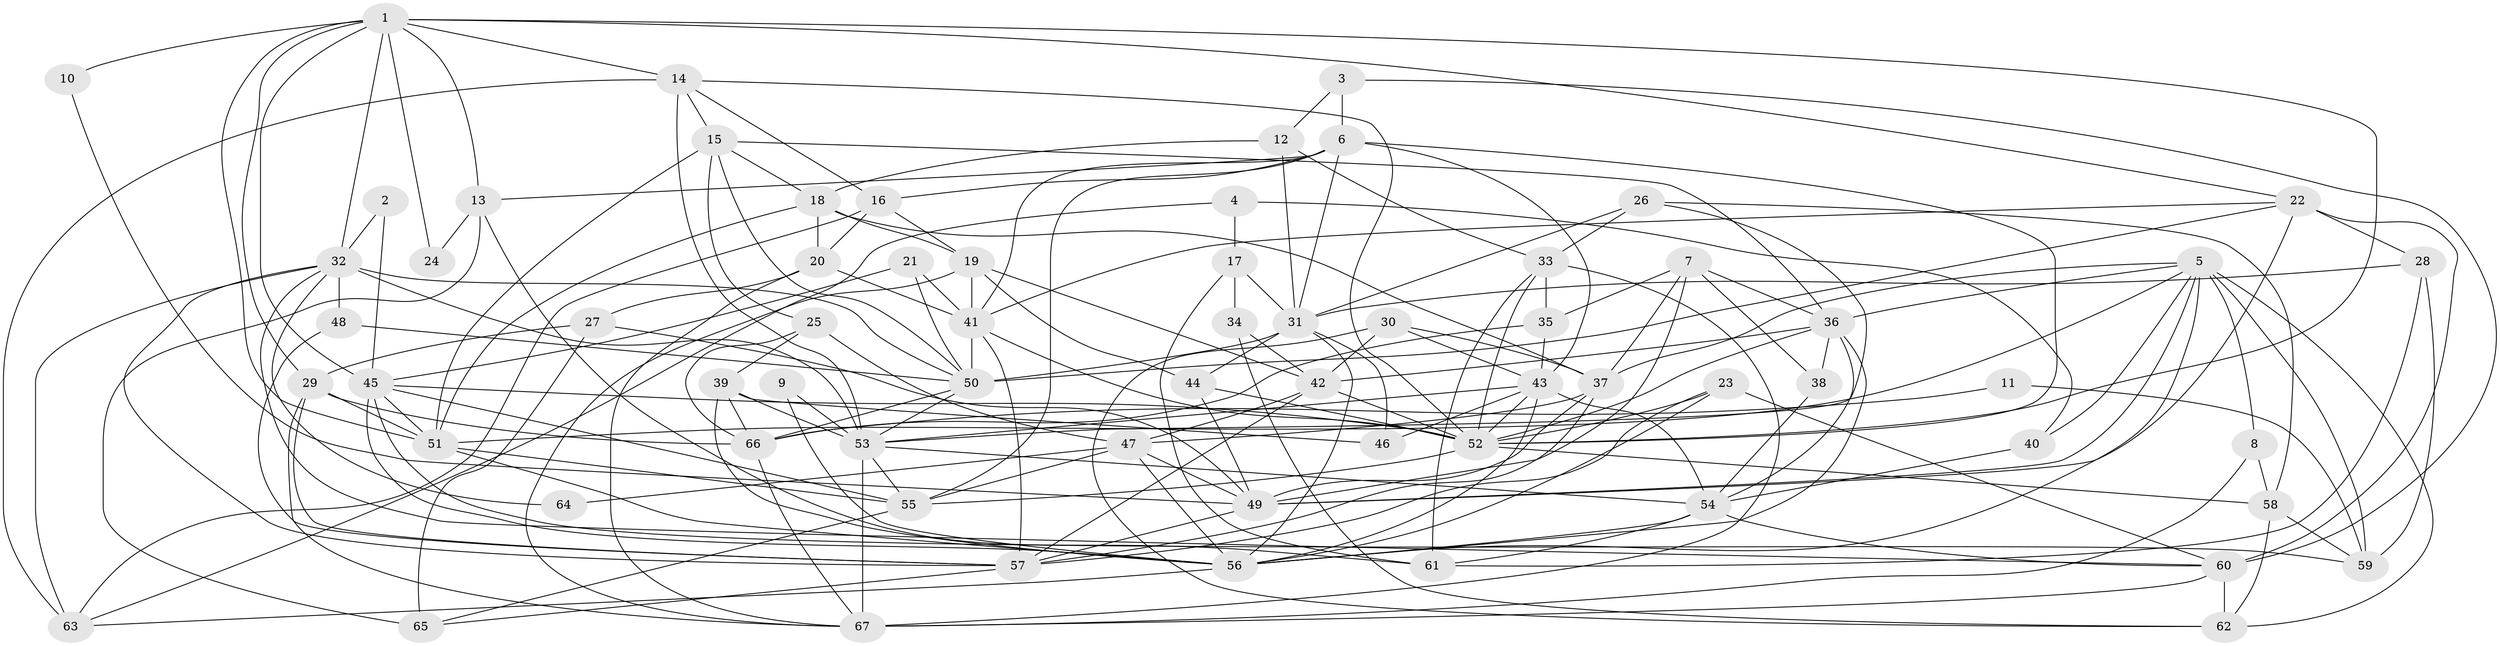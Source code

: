 // original degree distribution, {3: 0.26865671641791045, 4: 0.26119402985074625, 7: 0.03731343283582089, 6: 0.06716417910447761, 5: 0.1865671641791045, 2: 0.14925373134328357, 8: 0.022388059701492536, 10: 0.007462686567164179}
// Generated by graph-tools (version 1.1) at 2025/26/03/09/25 03:26:19]
// undirected, 67 vertices, 190 edges
graph export_dot {
graph [start="1"]
  node [color=gray90,style=filled];
  1;
  2;
  3;
  4;
  5;
  6;
  7;
  8;
  9;
  10;
  11;
  12;
  13;
  14;
  15;
  16;
  17;
  18;
  19;
  20;
  21;
  22;
  23;
  24;
  25;
  26;
  27;
  28;
  29;
  30;
  31;
  32;
  33;
  34;
  35;
  36;
  37;
  38;
  39;
  40;
  41;
  42;
  43;
  44;
  45;
  46;
  47;
  48;
  49;
  50;
  51;
  52;
  53;
  54;
  55;
  56;
  57;
  58;
  59;
  60;
  61;
  62;
  63;
  64;
  65;
  66;
  67;
  1 -- 10 [weight=1.0];
  1 -- 13 [weight=1.0];
  1 -- 14 [weight=1.0];
  1 -- 22 [weight=1.0];
  1 -- 24 [weight=1.0];
  1 -- 29 [weight=1.0];
  1 -- 32 [weight=1.0];
  1 -- 45 [weight=1.0];
  1 -- 51 [weight=1.0];
  1 -- 52 [weight=1.0];
  2 -- 32 [weight=1.0];
  2 -- 45 [weight=1.0];
  3 -- 6 [weight=1.0];
  3 -- 12 [weight=1.0];
  3 -- 60 [weight=1.0];
  4 -- 17 [weight=1.0];
  4 -- 40 [weight=1.0];
  4 -- 63 [weight=1.0];
  5 -- 8 [weight=2.0];
  5 -- 36 [weight=1.0];
  5 -- 37 [weight=1.0];
  5 -- 40 [weight=1.0];
  5 -- 49 [weight=1.0];
  5 -- 51 [weight=1.0];
  5 -- 56 [weight=1.0];
  5 -- 59 [weight=1.0];
  5 -- 62 [weight=1.0];
  6 -- 13 [weight=1.0];
  6 -- 16 [weight=1.0];
  6 -- 31 [weight=1.0];
  6 -- 41 [weight=1.0];
  6 -- 43 [weight=1.0];
  6 -- 52 [weight=1.0];
  6 -- 55 [weight=1.0];
  7 -- 35 [weight=1.0];
  7 -- 36 [weight=1.0];
  7 -- 37 [weight=1.0];
  7 -- 38 [weight=1.0];
  7 -- 49 [weight=1.0];
  8 -- 58 [weight=1.0];
  8 -- 67 [weight=1.0];
  9 -- 53 [weight=1.0];
  9 -- 56 [weight=1.0];
  10 -- 49 [weight=1.0];
  11 -- 59 [weight=1.0];
  11 -- 66 [weight=1.0];
  12 -- 18 [weight=1.0];
  12 -- 31 [weight=1.0];
  12 -- 33 [weight=1.0];
  13 -- 24 [weight=1.0];
  13 -- 61 [weight=1.0];
  13 -- 65 [weight=1.0];
  14 -- 15 [weight=1.0];
  14 -- 16 [weight=1.0];
  14 -- 52 [weight=1.0];
  14 -- 53 [weight=1.0];
  14 -- 63 [weight=1.0];
  15 -- 18 [weight=1.0];
  15 -- 25 [weight=1.0];
  15 -- 36 [weight=1.0];
  15 -- 50 [weight=1.0];
  15 -- 51 [weight=1.0];
  16 -- 19 [weight=1.0];
  16 -- 20 [weight=1.0];
  16 -- 63 [weight=1.0];
  17 -- 31 [weight=1.0];
  17 -- 34 [weight=2.0];
  17 -- 61 [weight=1.0];
  18 -- 19 [weight=1.0];
  18 -- 20 [weight=1.0];
  18 -- 37 [weight=1.0];
  18 -- 51 [weight=1.0];
  19 -- 41 [weight=1.0];
  19 -- 42 [weight=2.0];
  19 -- 44 [weight=1.0];
  19 -- 67 [weight=1.0];
  20 -- 27 [weight=1.0];
  20 -- 41 [weight=1.0];
  20 -- 67 [weight=1.0];
  21 -- 41 [weight=1.0];
  21 -- 45 [weight=1.0];
  21 -- 50 [weight=1.0];
  22 -- 28 [weight=1.0];
  22 -- 41 [weight=1.0];
  22 -- 49 [weight=1.0];
  22 -- 50 [weight=1.0];
  22 -- 60 [weight=1.0];
  23 -- 52 [weight=2.0];
  23 -- 56 [weight=1.0];
  23 -- 57 [weight=1.0];
  23 -- 60 [weight=1.0];
  25 -- 39 [weight=1.0];
  25 -- 47 [weight=1.0];
  25 -- 66 [weight=1.0];
  26 -- 31 [weight=1.0];
  26 -- 33 [weight=1.0];
  26 -- 53 [weight=1.0];
  26 -- 58 [weight=1.0];
  27 -- 29 [weight=1.0];
  27 -- 49 [weight=1.0];
  27 -- 65 [weight=1.0];
  28 -- 31 [weight=1.0];
  28 -- 59 [weight=1.0];
  28 -- 61 [weight=1.0];
  29 -- 51 [weight=1.0];
  29 -- 57 [weight=1.0];
  29 -- 66 [weight=1.0];
  29 -- 67 [weight=1.0];
  30 -- 37 [weight=1.0];
  30 -- 42 [weight=1.0];
  30 -- 43 [weight=1.0];
  30 -- 62 [weight=1.0];
  31 -- 44 [weight=1.0];
  31 -- 46 [weight=1.0];
  31 -- 50 [weight=1.0];
  31 -- 56 [weight=1.0];
  32 -- 48 [weight=2.0];
  32 -- 50 [weight=1.0];
  32 -- 53 [weight=1.0];
  32 -- 57 [weight=1.0];
  32 -- 60 [weight=1.0];
  32 -- 63 [weight=1.0];
  32 -- 64 [weight=1.0];
  33 -- 35 [weight=1.0];
  33 -- 52 [weight=1.0];
  33 -- 61 [weight=1.0];
  33 -- 67 [weight=1.0];
  34 -- 42 [weight=1.0];
  34 -- 62 [weight=1.0];
  35 -- 43 [weight=1.0];
  35 -- 66 [weight=1.0];
  36 -- 38 [weight=1.0];
  36 -- 42 [weight=1.0];
  36 -- 52 [weight=1.0];
  36 -- 54 [weight=1.0];
  36 -- 56 [weight=1.0];
  37 -- 47 [weight=1.0];
  37 -- 49 [weight=2.0];
  37 -- 57 [weight=1.0];
  38 -- 54 [weight=1.0];
  39 -- 46 [weight=1.0];
  39 -- 53 [weight=1.0];
  39 -- 56 [weight=1.0];
  39 -- 66 [weight=1.0];
  40 -- 54 [weight=2.0];
  41 -- 50 [weight=1.0];
  41 -- 52 [weight=1.0];
  41 -- 57 [weight=1.0];
  42 -- 47 [weight=1.0];
  42 -- 52 [weight=1.0];
  42 -- 57 [weight=1.0];
  43 -- 46 [weight=1.0];
  43 -- 52 [weight=1.0];
  43 -- 53 [weight=1.0];
  43 -- 54 [weight=1.0];
  43 -- 56 [weight=1.0];
  44 -- 49 [weight=1.0];
  44 -- 52 [weight=1.0];
  45 -- 51 [weight=1.0];
  45 -- 52 [weight=1.0];
  45 -- 55 [weight=1.0];
  45 -- 56 [weight=1.0];
  45 -- 59 [weight=1.0];
  47 -- 49 [weight=1.0];
  47 -- 55 [weight=1.0];
  47 -- 56 [weight=2.0];
  47 -- 64 [weight=1.0];
  48 -- 50 [weight=1.0];
  48 -- 57 [weight=1.0];
  49 -- 57 [weight=1.0];
  50 -- 53 [weight=1.0];
  50 -- 66 [weight=1.0];
  51 -- 55 [weight=1.0];
  51 -- 56 [weight=1.0];
  52 -- 55 [weight=1.0];
  52 -- 58 [weight=1.0];
  53 -- 54 [weight=1.0];
  53 -- 55 [weight=1.0];
  53 -- 67 [weight=2.0];
  54 -- 56 [weight=2.0];
  54 -- 60 [weight=1.0];
  54 -- 61 [weight=1.0];
  55 -- 65 [weight=2.0];
  56 -- 63 [weight=1.0];
  57 -- 65 [weight=1.0];
  58 -- 59 [weight=1.0];
  58 -- 62 [weight=1.0];
  60 -- 62 [weight=1.0];
  60 -- 67 [weight=1.0];
  66 -- 67 [weight=1.0];
}
